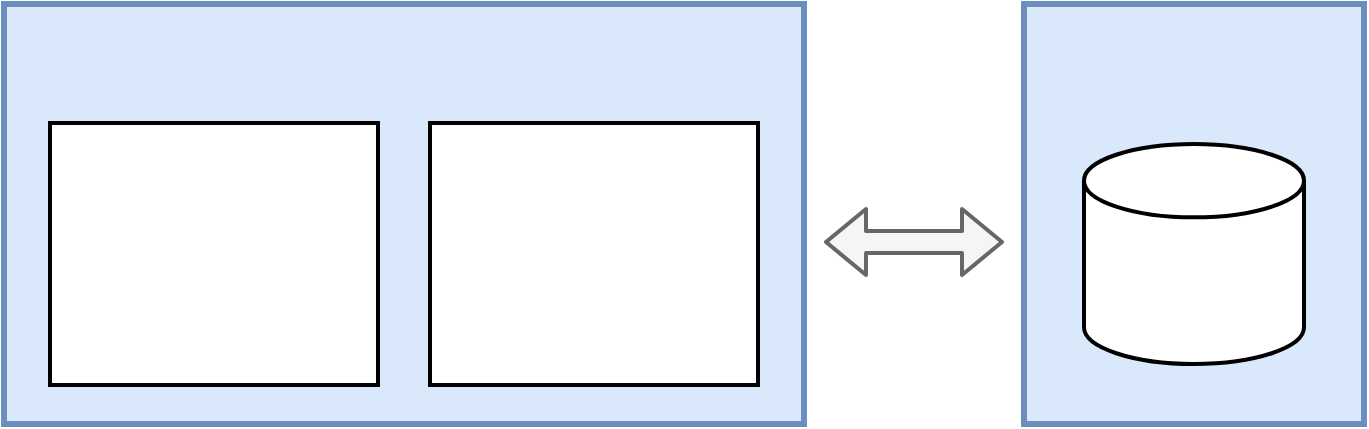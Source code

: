<mxfile version="12.0.2" type="device" pages="1"><diagram id="hmz-YhR3eUdoMT9Wq5Tf" name="Page-1"><mxGraphModel dx="1373" dy="849" grid="1" gridSize="10" guides="1" tooltips="1" connect="1" arrows="1" fold="1" page="1" pageScale="1" pageWidth="827" pageHeight="1169" math="0" shadow="0"><root><mxCell id="0"/><mxCell id="1" parent="0"/><mxCell id="rsYINHfVEAjWgAGLGP88-21" value="" style="rounded=0;whiteSpace=wrap;html=1;fillColor=#dae8fc;strokeColor=#6c8ebf;strokeWidth=3;" vertex="1" parent="1"><mxGeometry x="550" y="100" width="170" height="210" as="geometry"/></mxCell><mxCell id="rsYINHfVEAjWgAGLGP88-1" value="" style="rounded=0;whiteSpace=wrap;html=1;fillColor=#dae8fc;strokeColor=#6c8ebf;strokeWidth=3;" vertex="1" parent="1"><mxGeometry x="40" y="100" width="400" height="210" as="geometry"/></mxCell><mxCell id="rsYINHfVEAjWgAGLGP88-7" value="" style="group;strokeWidth=3;strokeColor=#000000;" vertex="1" connectable="0" parent="1"><mxGeometry x="63.5" y="160" width="163" height="130" as="geometry"/></mxCell><mxCell id="rsYINHfVEAjWgAGLGP88-6" value="" style="rounded=0;whiteSpace=wrap;html=1;" vertex="1" parent="rsYINHfVEAjWgAGLGP88-7"><mxGeometry width="163" height="130" as="geometry"/></mxCell><mxCell id="rsYINHfVEAjWgAGLGP88-29" value="" style="shape=image;imageAspect=0;aspect=fixed;verticalLabelPosition=bottom;verticalAlign=top;strokeColor=#000000;strokeWidth=3;fillColor=#BCC8D9;image=https://manticore-labs.com/wp-content/uploads/2019/02/nest.png;" vertex="1" parent="rsYINHfVEAjWgAGLGP88-7"><mxGeometry x="20" y="35" width="123" height="60" as="geometry"/></mxCell><mxCell id="rsYINHfVEAjWgAGLGP88-13" value="" style="group;strokeWidth=3;strokeColor=#000000;" vertex="1" connectable="0" parent="1"><mxGeometry x="253.5" y="160" width="163" height="130" as="geometry"/></mxCell><mxCell id="rsYINHfVEAjWgAGLGP88-9" value="" style="rounded=0;whiteSpace=wrap;html=1;" vertex="1" parent="rsYINHfVEAjWgAGLGP88-13"><mxGeometry width="163" height="130" as="geometry"/></mxCell><mxCell id="rsYINHfVEAjWgAGLGP88-12" value="" style="shape=image;imageAspect=0;aspect=fixed;verticalLabelPosition=bottom;verticalAlign=top;image=https://img.stackshare.io/service/7419/20165699.png;" vertex="1" parent="rsYINHfVEAjWgAGLGP88-13"><mxGeometry x="39" y="22.5" width="85" height="85" as="geometry"/></mxCell><mxCell id="rsYINHfVEAjWgAGLGP88-15" value="" style="shape=flexArrow;endArrow=classic;startArrow=classic;html=1;fillColor=#f5f5f5;strokeColor=#666666;strokeWidth=2;" edge="1" parent="1"><mxGeometry width="50" height="50" relative="1" as="geometry"><mxPoint x="450" y="219" as="sourcePoint"/><mxPoint x="540" y="219" as="targetPoint"/></mxGeometry></mxCell><mxCell id="rsYINHfVEAjWgAGLGP88-25" value="" style="group" vertex="1" connectable="0" parent="1"><mxGeometry x="580" y="170" width="110" height="110" as="geometry"/></mxCell><mxCell id="rsYINHfVEAjWgAGLGP88-22" value="" style="strokeWidth=2;html=1;shape=mxgraph.flowchart.database;whiteSpace=wrap;" vertex="1" parent="rsYINHfVEAjWgAGLGP88-25"><mxGeometry width="110" height="110" as="geometry"/></mxCell><mxCell id="rsYINHfVEAjWgAGLGP88-23" value="" style="shape=image;imageAspect=0;aspect=fixed;verticalLabelPosition=bottom;verticalAlign=top;image=http://clipartist.net/social/clipartist.net/P/postgresql_logo-555px.png;" vertex="1" parent="rsYINHfVEAjWgAGLGP88-25"><mxGeometry x="21.5" y="34" width="67" height="75" as="geometry"/></mxCell><mxCell id="rsYINHfVEAjWgAGLGP88-26" value="" style="shape=image;imageAspect=0;aspect=fixed;verticalLabelPosition=bottom;verticalAlign=top;strokeColor=#000000;strokeWidth=3;fillColor=#BCC8D9;image=https://cdn.freebiesupply.com/logos/large/2x/docker-1-logo-png-transparent.png;" vertex="1" parent="1"><mxGeometry x="585" y="122" width="99" height="28" as="geometry"/></mxCell><mxCell id="rsYINHfVEAjWgAGLGP88-27" value="" style="shape=image;imageAspect=0;aspect=fixed;verticalLabelPosition=bottom;verticalAlign=top;strokeColor=#000000;strokeWidth=3;fillColor=#BCC8D9;image=https://upload.wikimedia.org/wikipedia/commons/7/7e/Node.js_logo_2015.svg;" vertex="1" parent="1"><mxGeometry x="185.5" y="112" width="111" height="30" as="geometry"/></mxCell></root></mxGraphModel></diagram></mxfile>